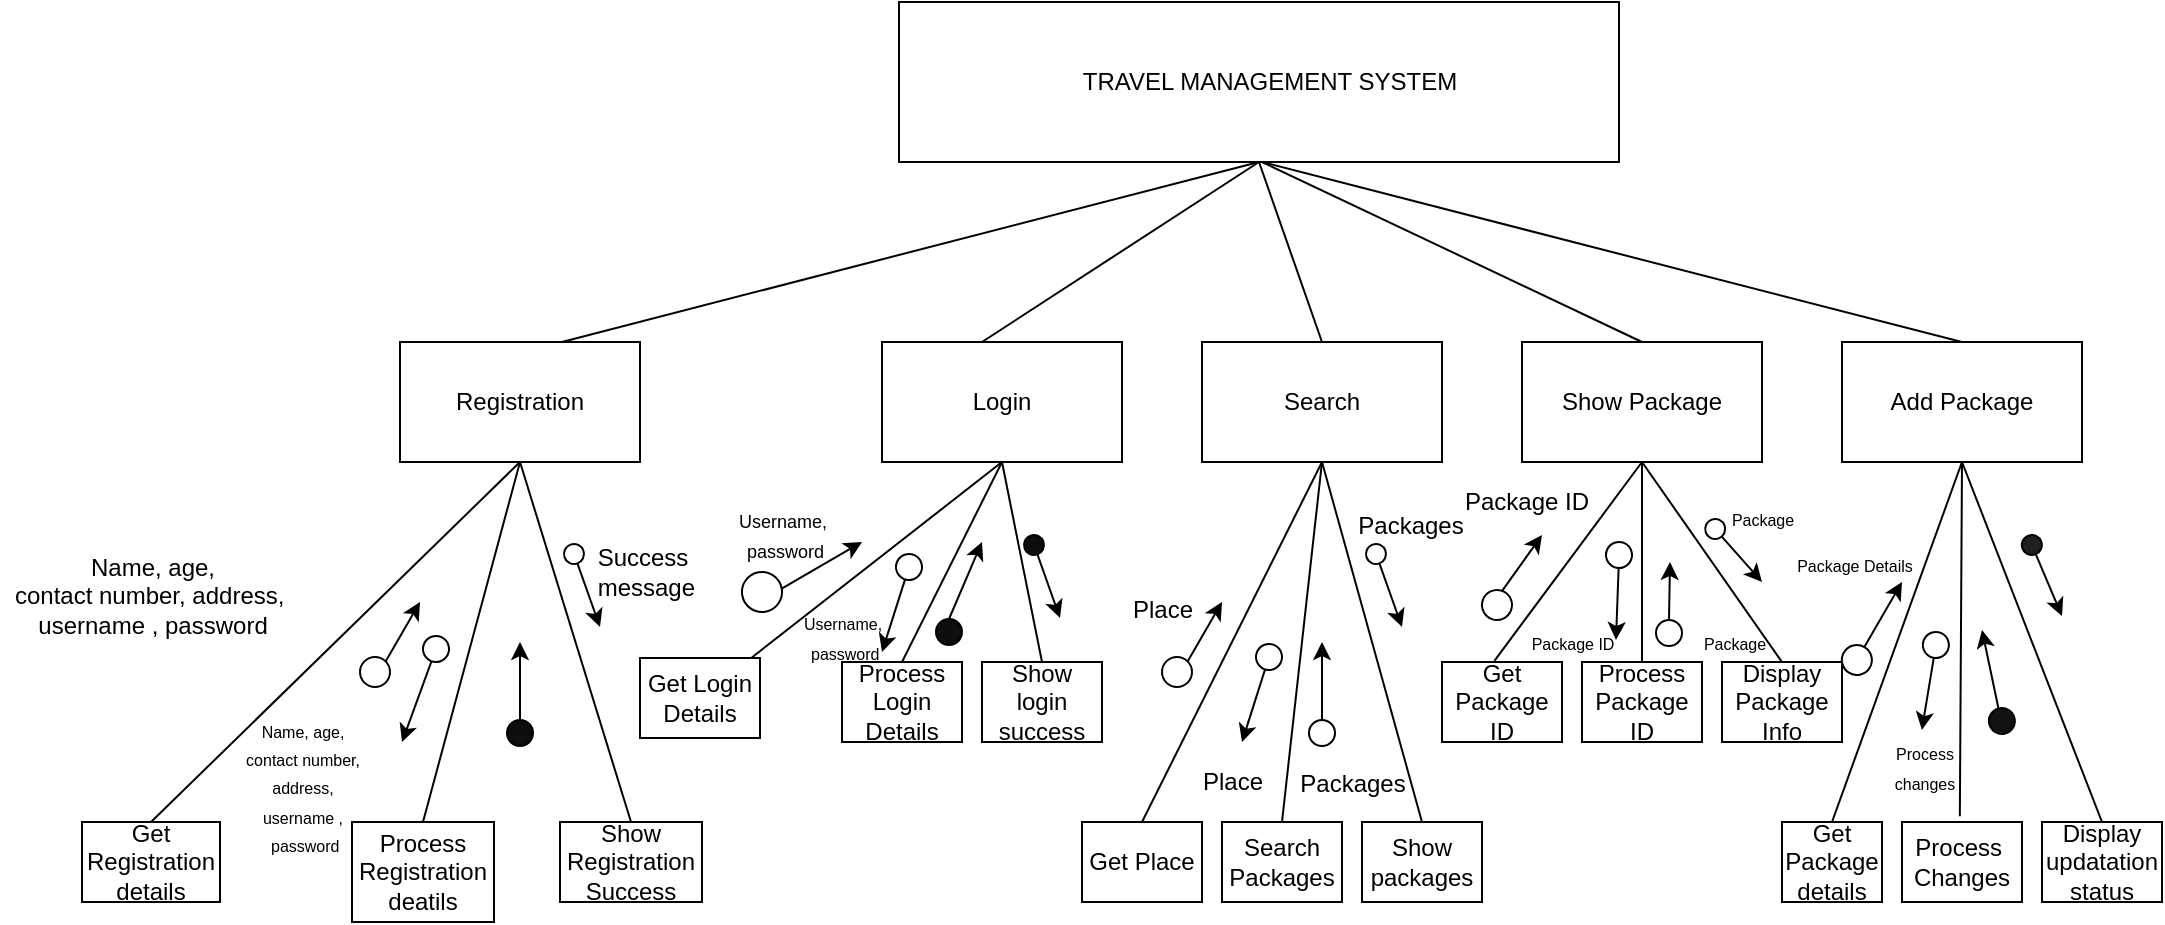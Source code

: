 <mxfile version="12.3.7" type="device" pages="2"><diagram id="CRp9zTCGiHagtlHuNPRY" name="Page-1"><mxGraphModel dx="3660" dy="2400" grid="1" gridSize="10" guides="1" tooltips="1" connect="1" arrows="1" fold="1" page="1" pageScale="1" pageWidth="850" pageHeight="1100" math="0" shadow="0"><root><mxCell id="0"/><mxCell id="1" parent="0"/><mxCell id="l2CjOZbGzAnL8pO-GBah-1" value="" style="rounded=0;whiteSpace=wrap;html=1;" parent="1" vertex="1"><mxGeometry x="-151.5" y="-10" width="360" height="80" as="geometry"/></mxCell><mxCell id="l2CjOZbGzAnL8pO-GBah-2" value="TRAVEL MANAGEMENT SYSTEM" style="text;html=1;strokeColor=none;fillColor=none;align=center;verticalAlign=middle;whiteSpace=wrap;rounded=0;" parent="1" vertex="1"><mxGeometry x="-86.5" y="10" width="240" height="40" as="geometry"/></mxCell><mxCell id="l2CjOZbGzAnL8pO-GBah-3" value="Search" style="rounded=0;whiteSpace=wrap;html=1;" parent="1" vertex="1"><mxGeometry y="160" width="120" height="60" as="geometry"/></mxCell><mxCell id="l2CjOZbGzAnL8pO-GBah-4" value="Show Package" style="rounded=0;whiteSpace=wrap;html=1;" parent="1" vertex="1"><mxGeometry x="160" y="160" width="120" height="60" as="geometry"/></mxCell><mxCell id="l2CjOZbGzAnL8pO-GBah-5" value="Add Package" style="rounded=0;whiteSpace=wrap;html=1;" parent="1" vertex="1"><mxGeometry x="320" y="160" width="120" height="60" as="geometry"/></mxCell><mxCell id="l2CjOZbGzAnL8pO-GBah-10" value="Login" style="rounded=0;whiteSpace=wrap;html=1;" parent="1" vertex="1"><mxGeometry x="-160" y="160" width="120" height="60" as="geometry"/></mxCell><mxCell id="l2CjOZbGzAnL8pO-GBah-11" value="Get Login Details" style="rounded=0;whiteSpace=wrap;html=1;" parent="1" vertex="1"><mxGeometry x="-281" y="318" width="60" height="40" as="geometry"/></mxCell><mxCell id="l2CjOZbGzAnL8pO-GBah-12" value="Process Login Details" style="rounded=0;whiteSpace=wrap;html=1;" parent="1" vertex="1"><mxGeometry x="-180" y="320" width="60" height="40" as="geometry"/></mxCell><mxCell id="l2CjOZbGzAnL8pO-GBah-13" value="Show login success" style="rounded=0;whiteSpace=wrap;html=1;" parent="1" vertex="1"><mxGeometry x="-110" y="320" width="60" height="40" as="geometry"/></mxCell><mxCell id="l2CjOZbGzAnL8pO-GBah-17" value="Get Place" style="rounded=0;whiteSpace=wrap;html=1;" parent="1" vertex="1"><mxGeometry x="-60" y="400" width="60" height="40" as="geometry"/></mxCell><mxCell id="l2CjOZbGzAnL8pO-GBah-18" value="Search Packages" style="rounded=0;whiteSpace=wrap;html=1;" parent="1" vertex="1"><mxGeometry x="10" y="400" width="60" height="40" as="geometry"/></mxCell><mxCell id="l2CjOZbGzAnL8pO-GBah-19" value="Show packages" style="rounded=0;whiteSpace=wrap;html=1;" parent="1" vertex="1"><mxGeometry x="80" y="400" width="60" height="40" as="geometry"/></mxCell><mxCell id="l2CjOZbGzAnL8pO-GBah-20" value="Get Package ID" style="rounded=0;whiteSpace=wrap;html=1;" parent="1" vertex="1"><mxGeometry x="120" y="320" width="60" height="40" as="geometry"/></mxCell><mxCell id="l2CjOZbGzAnL8pO-GBah-21" value="Process Package ID" style="rounded=0;whiteSpace=wrap;html=1;" parent="1" vertex="1"><mxGeometry x="190" y="320" width="60" height="40" as="geometry"/></mxCell><mxCell id="l2CjOZbGzAnL8pO-GBah-22" value="Display Package Info" style="rounded=0;whiteSpace=wrap;html=1;" parent="1" vertex="1"><mxGeometry x="260" y="320" width="60" height="40" as="geometry"/></mxCell><mxCell id="l2CjOZbGzAnL8pO-GBah-23" value="Get&lt;br&gt;Package details" style="rounded=0;whiteSpace=wrap;html=1;" parent="1" vertex="1"><mxGeometry x="290" y="400" width="50" height="40" as="geometry"/></mxCell><mxCell id="l2CjOZbGzAnL8pO-GBah-24" value="Process&amp;nbsp;&lt;br&gt;Changes" style="rounded=0;whiteSpace=wrap;html=1;" parent="1" vertex="1"><mxGeometry x="350" y="400" width="60" height="40" as="geometry"/></mxCell><mxCell id="l2CjOZbGzAnL8pO-GBah-25" value="Display&lt;br&gt;updatation status" style="rounded=0;whiteSpace=wrap;html=1;" parent="1" vertex="1"><mxGeometry x="420" y="400" width="60" height="40" as="geometry"/></mxCell><mxCell id="l2CjOZbGzAnL8pO-GBah-43" value="" style="endArrow=none;html=1;fontFamily=Helvetica;fontSize=11;fontColor=#000000;align=center;strokeColor=#000000;entryX=0.5;entryY=1;entryDx=0;entryDy=0;" parent="1" source="l2CjOZbGzAnL8pO-GBah-11" target="l2CjOZbGzAnL8pO-GBah-10" edge="1"><mxGeometry width="50" height="50" relative="1" as="geometry"><mxPoint x="-210" y="300" as="sourcePoint"/><mxPoint x="-160" y="250" as="targetPoint"/></mxGeometry></mxCell><mxCell id="l2CjOZbGzAnL8pO-GBah-44" value="" style="endArrow=none;html=1;exitX=0.5;exitY=0;exitDx=0;exitDy=0;" parent="1" source="l2CjOZbGzAnL8pO-GBah-12" edge="1"><mxGeometry width="50" height="50" relative="1" as="geometry"><mxPoint x="-130" y="300" as="sourcePoint"/><mxPoint x="-100" y="220" as="targetPoint"/></mxGeometry></mxCell><mxCell id="l2CjOZbGzAnL8pO-GBah-45" value="" style="endArrow=none;html=1;entryX=0.5;entryY=1;entryDx=0;entryDy=0;exitX=0.5;exitY=0;exitDx=0;exitDy=0;" parent="1" source="l2CjOZbGzAnL8pO-GBah-13" target="l2CjOZbGzAnL8pO-GBah-10" edge="1"><mxGeometry width="50" height="50" relative="1" as="geometry"><mxPoint x="-10" y="310" as="sourcePoint"/><mxPoint x="40" y="260" as="targetPoint"/></mxGeometry></mxCell><mxCell id="l2CjOZbGzAnL8pO-GBah-57" value="" style="endArrow=none;html=1;exitX=0.5;exitY=0;exitDx=0;exitDy=0;entryX=0.5;entryY=1;entryDx=0;entryDy=0;" parent="1" source="l2CjOZbGzAnL8pO-GBah-17" target="l2CjOZbGzAnL8pO-GBah-3" edge="1"><mxGeometry width="50" height="50" relative="1" as="geometry"><mxPoint y="320" as="sourcePoint"/><mxPoint x="50" y="270" as="targetPoint"/></mxGeometry></mxCell><mxCell id="l2CjOZbGzAnL8pO-GBah-58" value="" style="endArrow=none;html=1;entryX=0.5;entryY=1;entryDx=0;entryDy=0;exitX=0.5;exitY=0;exitDx=0;exitDy=0;" parent="1" source="l2CjOZbGzAnL8pO-GBah-18" target="l2CjOZbGzAnL8pO-GBah-3" edge="1"><mxGeometry width="50" height="50" relative="1" as="geometry"><mxPoint x="40" y="320" as="sourcePoint"/><mxPoint x="90" y="270" as="targetPoint"/></mxGeometry></mxCell><mxCell id="l2CjOZbGzAnL8pO-GBah-59" value="" style="endArrow=none;html=1;exitX=0.5;exitY=0;exitDx=0;exitDy=0;" parent="1" source="l2CjOZbGzAnL8pO-GBah-19" edge="1"><mxGeometry width="50" height="50" relative="1" as="geometry"><mxPoint x="60" y="300" as="sourcePoint"/><mxPoint x="60" y="220" as="targetPoint"/></mxGeometry></mxCell><mxCell id="l2CjOZbGzAnL8pO-GBah-60" value="" style="endArrow=classic;html=1;exitX=1;exitY=0;exitDx=0;exitDy=0;" parent="1" source="l2CjOZbGzAnL8pO-GBah-61" edge="1"><mxGeometry width="50" height="50" relative="1" as="geometry"><mxPoint y="327.5" as="sourcePoint"/><mxPoint x="10" y="290" as="targetPoint"/></mxGeometry></mxCell><mxCell id="l2CjOZbGzAnL8pO-GBah-61" value="" style="ellipse;whiteSpace=wrap;html=1;aspect=fixed;" parent="1" vertex="1"><mxGeometry x="-20" y="317.5" width="15" height="15" as="geometry"/></mxCell><mxCell id="l2CjOZbGzAnL8pO-GBah-68" value="" style="endArrow=classic;html=1;exitX=1;exitY=0;exitDx=0;exitDy=0;" parent="1" source="l2CjOZbGzAnL8pO-GBah-69" edge="1"><mxGeometry width="50" height="50" relative="1" as="geometry"><mxPoint x="64.976" y="357.5" as="sourcePoint"/><mxPoint x="60" y="310" as="targetPoint"/></mxGeometry></mxCell><mxCell id="l2CjOZbGzAnL8pO-GBah-69" value="" style="ellipse;whiteSpace=wrap;html=1;aspect=fixed;rotation=-45;" parent="1" vertex="1"><mxGeometry x="53.5" y="349" width="13" height="13" as="geometry"/></mxCell><mxCell id="l2CjOZbGzAnL8pO-GBah-82" value="" style="ellipse;whiteSpace=wrap;html=1;aspect=fixed;fillColor=#FFFFFF;fontColor=#000000;rotation=-20;" parent="1" vertex="1"><mxGeometry x="82" y="261" width="10" height="10" as="geometry"/></mxCell><mxCell id="l2CjOZbGzAnL8pO-GBah-83" value="" style="endArrow=classic;html=1;fontColor=#000000;" parent="1" source="l2CjOZbGzAnL8pO-GBah-82" edge="1"><mxGeometry width="50" height="50" relative="1" as="geometry"><mxPoint x="90" y="260.119" as="sourcePoint"/><mxPoint x="100" y="302.5" as="targetPoint"/><Array as="points"/></mxGeometry></mxCell><mxCell id="l2CjOZbGzAnL8pO-GBah-84" value="" style="ellipse;whiteSpace=wrap;html=1;aspect=fixed;fillColor=#FFFFFF;fontColor=#000000;rotation=-20;" parent="1" vertex="1"><mxGeometry x="27" y="311" width="13" height="13" as="geometry"/></mxCell><mxCell id="l2CjOZbGzAnL8pO-GBah-85" value="" style="endArrow=classic;html=1;fontColor=#000000;" parent="1" source="l2CjOZbGzAnL8pO-GBah-84" edge="1"><mxGeometry width="50" height="50" relative="1" as="geometry"><mxPoint x="35" y="312.5" as="sourcePoint"/><mxPoint x="20" y="360" as="targetPoint"/><Array as="points"/></mxGeometry></mxCell><mxCell id="l2CjOZbGzAnL8pO-GBah-90" value="" style="endArrow=none;html=1;fontSize=8;fontColor=#000000;entryX=0.5;entryY=1;entryDx=0;entryDy=0;exitX=0.437;exitY=-0.015;exitDx=0;exitDy=0;exitPerimeter=0;" parent="1" source="l2CjOZbGzAnL8pO-GBah-20" target="l2CjOZbGzAnL8pO-GBah-4" edge="1"><mxGeometry width="50" height="50" relative="1" as="geometry"><mxPoint x="180" y="290" as="sourcePoint"/><mxPoint x="230" y="240" as="targetPoint"/></mxGeometry></mxCell><mxCell id="l2CjOZbGzAnL8pO-GBah-91" value="" style="endArrow=none;html=1;fontSize=8;fontColor=#000000;entryX=0.5;entryY=1;entryDx=0;entryDy=0;exitX=0.5;exitY=0;exitDx=0;exitDy=0;" parent="1" source="l2CjOZbGzAnL8pO-GBah-21" target="l2CjOZbGzAnL8pO-GBah-4" edge="1"><mxGeometry width="50" height="50" relative="1" as="geometry"><mxPoint x="210" y="300" as="sourcePoint"/><mxPoint x="260" y="250" as="targetPoint"/></mxGeometry></mxCell><mxCell id="l2CjOZbGzAnL8pO-GBah-92" value="" style="endArrow=none;html=1;fontSize=8;fontColor=#000000;entryX=0.5;entryY=1;entryDx=0;entryDy=0;exitX=0.5;exitY=0;exitDx=0;exitDy=0;" parent="1" source="l2CjOZbGzAnL8pO-GBah-22" target="l2CjOZbGzAnL8pO-GBah-4" edge="1"><mxGeometry width="50" height="50" relative="1" as="geometry"><mxPoint x="280" y="290" as="sourcePoint"/><mxPoint x="330" y="240" as="targetPoint"/></mxGeometry></mxCell><mxCell id="l2CjOZbGzAnL8pO-GBah-93" value="" style="endArrow=classic;html=1;exitX=1;exitY=0;exitDx=0;exitDy=0;" parent="1" source="l2CjOZbGzAnL8pO-GBah-94" edge="1"><mxGeometry width="50" height="50" relative="1" as="geometry"><mxPoint x="160" y="294" as="sourcePoint"/><mxPoint x="170" y="256.5" as="targetPoint"/></mxGeometry></mxCell><mxCell id="l2CjOZbGzAnL8pO-GBah-94" value="" style="ellipse;whiteSpace=wrap;html=1;aspect=fixed;rotation=-25;" parent="1" vertex="1"><mxGeometry x="140" y="284" width="15" height="15" as="geometry"/></mxCell><mxCell id="l2CjOZbGzAnL8pO-GBah-95" value="" style="ellipse;whiteSpace=wrap;html=1;aspect=fixed;fillColor=#FFFFFF;fontColor=#000000;rotation=-20;" parent="1" vertex="1"><mxGeometry x="202" y="260" width="13" height="13" as="geometry"/></mxCell><mxCell id="l2CjOZbGzAnL8pO-GBah-96" value="" style="endArrow=classic;html=1;fontColor=#000000;" parent="1" source="l2CjOZbGzAnL8pO-GBah-95" edge="1"><mxGeometry width="50" height="50" relative="1" as="geometry"><mxPoint x="210" y="261.5" as="sourcePoint"/><mxPoint x="207" y="309" as="targetPoint"/><Array as="points"/></mxGeometry></mxCell><mxCell id="l2CjOZbGzAnL8pO-GBah-97" value="" style="endArrow=classic;html=1;exitX=1;exitY=0;exitDx=0;exitDy=0;" parent="1" source="l2CjOZbGzAnL8pO-GBah-98" edge="1"><mxGeometry width="50" height="50" relative="1" as="geometry"><mxPoint x="238.476" y="307.5" as="sourcePoint"/><mxPoint x="234" y="270" as="targetPoint"/></mxGeometry></mxCell><mxCell id="l2CjOZbGzAnL8pO-GBah-98" value="" style="ellipse;whiteSpace=wrap;html=1;aspect=fixed;rotation=-45;" parent="1" vertex="1"><mxGeometry x="227" y="299" width="13" height="13" as="geometry"/></mxCell><mxCell id="l2CjOZbGzAnL8pO-GBah-99" value="" style="ellipse;whiteSpace=wrap;html=1;aspect=fixed;fillColor=#FFFFFF;fontColor=#000000;rotation=-20;" parent="1" vertex="1"><mxGeometry x="251.6" y="248.5" width="10" height="10" as="geometry"/></mxCell><mxCell id="l2CjOZbGzAnL8pO-GBah-100" value="" style="endArrow=classic;html=1;fontColor=#000000;" parent="1" source="l2CjOZbGzAnL8pO-GBah-99" edge="1"><mxGeometry width="50" height="50" relative="1" as="geometry"><mxPoint x="259.6" y="247.619" as="sourcePoint"/><mxPoint x="280" y="280" as="targetPoint"/><Array as="points"/></mxGeometry></mxCell><mxCell id="l2CjOZbGzAnL8pO-GBah-101" value="" style="endArrow=none;html=1;fontSize=8;fontColor=#000000;exitX=0.5;exitY=0;exitDx=0;exitDy=0;entryX=0.5;entryY=1;entryDx=0;entryDy=0;" parent="1" source="l2CjOZbGzAnL8pO-GBah-23" target="l2CjOZbGzAnL8pO-GBah-5" edge="1"><mxGeometry width="50" height="50" relative="1" as="geometry"><mxPoint x="330" y="340" as="sourcePoint"/><mxPoint x="380" y="290" as="targetPoint"/></mxGeometry></mxCell><mxCell id="l2CjOZbGzAnL8pO-GBah-102" value="" style="endArrow=none;html=1;fontSize=8;fontColor=#000000;exitX=0.482;exitY=-0.071;exitDx=0;exitDy=0;exitPerimeter=0;entryX=0.5;entryY=1;entryDx=0;entryDy=0;" parent="1" source="l2CjOZbGzAnL8pO-GBah-24" target="l2CjOZbGzAnL8pO-GBah-5" edge="1"><mxGeometry width="50" height="50" relative="1" as="geometry"><mxPoint x="360" y="340" as="sourcePoint"/><mxPoint x="410" y="290" as="targetPoint"/></mxGeometry></mxCell><mxCell id="l2CjOZbGzAnL8pO-GBah-103" value="" style="endArrow=none;html=1;fontSize=8;fontColor=#000000;entryX=0.5;entryY=1;entryDx=0;entryDy=0;exitX=0.5;exitY=0;exitDx=0;exitDy=0;" parent="1" source="l2CjOZbGzAnL8pO-GBah-25" target="l2CjOZbGzAnL8pO-GBah-5" edge="1"><mxGeometry width="50" height="50" relative="1" as="geometry"><mxPoint x="410" y="310" as="sourcePoint"/><mxPoint x="460" y="260" as="targetPoint"/></mxGeometry></mxCell><mxCell id="l2CjOZbGzAnL8pO-GBah-143" value="" style="endArrow=classic;html=1;exitX=1;exitY=0;exitDx=0;exitDy=0;" parent="1" source="l2CjOZbGzAnL8pO-GBah-144" edge="1"><mxGeometry width="50" height="50" relative="1" as="geometry"><mxPoint x="339.929" y="321.5" as="sourcePoint"/><mxPoint x="350" y="280" as="targetPoint"/></mxGeometry></mxCell><mxCell id="l2CjOZbGzAnL8pO-GBah-144" value="" style="ellipse;whiteSpace=wrap;html=1;aspect=fixed;rotation=-15;" parent="1" vertex="1"><mxGeometry x="319.929" y="311.5" width="15" height="15" as="geometry"/></mxCell><mxCell id="l2CjOZbGzAnL8pO-GBah-145" value="" style="endArrow=classic;html=1;exitX=1;exitY=0;exitDx=0;exitDy=0;" parent="1" source="l2CjOZbGzAnL8pO-GBah-146" edge="1"><mxGeometry width="50" height="50" relative="1" as="geometry"><mxPoint x="404.905" y="351.5" as="sourcePoint"/><mxPoint x="390" y="304" as="targetPoint"/></mxGeometry></mxCell><mxCell id="l2CjOZbGzAnL8pO-GBah-146" value="" style="ellipse;whiteSpace=wrap;html=1;aspect=fixed;rotation=-60;fillColor=#121212;" parent="1" vertex="1"><mxGeometry x="393.429" y="343" width="13" height="13" as="geometry"/></mxCell><mxCell id="l2CjOZbGzAnL8pO-GBah-147" value="" style="ellipse;whiteSpace=wrap;html=1;aspect=fixed;fillColor=#1F1F1F;fontColor=#000000;rotation=-20;" parent="1" vertex="1"><mxGeometry x="409.929" y="256.5" width="10" height="10" as="geometry"/></mxCell><mxCell id="l2CjOZbGzAnL8pO-GBah-148" value="" style="endArrow=classic;html=1;fontColor=#000000;" parent="1" source="l2CjOZbGzAnL8pO-GBah-147" edge="1"><mxGeometry width="50" height="50" relative="1" as="geometry"><mxPoint x="429.929" y="254.119" as="sourcePoint"/><mxPoint x="430" y="297" as="targetPoint"/><Array as="points"/></mxGeometry></mxCell><mxCell id="l2CjOZbGzAnL8pO-GBah-149" value="" style="ellipse;whiteSpace=wrap;html=1;aspect=fixed;fillColor=#FFFFFF;fontColor=#000000;rotation=-20;" parent="1" vertex="1"><mxGeometry x="360.429" y="305" width="13" height="13" as="geometry"/></mxCell><mxCell id="l2CjOZbGzAnL8pO-GBah-150" value="" style="endArrow=classic;html=1;fontColor=#000000;" parent="1" source="l2CjOZbGzAnL8pO-GBah-149" edge="1"><mxGeometry width="50" height="50" relative="1" as="geometry"><mxPoint x="374.929" y="306.5" as="sourcePoint"/><mxPoint x="359.929" y="354" as="targetPoint"/><Array as="points"/></mxGeometry></mxCell><mxCell id="l2CjOZbGzAnL8pO-GBah-176" value="" style="endArrow=classic;html=1;exitX=1;exitY=0;exitDx=0;exitDy=0;" parent="1" source="l2CjOZbGzAnL8pO-GBah-177" edge="1"><mxGeometry width="50" height="50" relative="1" as="geometry"><mxPoint x="-185" y="290.5" as="sourcePoint"/><mxPoint x="-170" y="260" as="targetPoint"/></mxGeometry></mxCell><mxCell id="l2CjOZbGzAnL8pO-GBah-177" value="" style="ellipse;whiteSpace=wrap;html=1;aspect=fixed;direction=south;rotation=-55;" parent="1" vertex="1"><mxGeometry x="-230" y="275" width="20" height="20" as="geometry"/></mxCell><mxCell id="UNgpAKeGbJllyDozlTfH-8" value="Registration" style="rounded=0;whiteSpace=wrap;html=1;" parent="1" vertex="1"><mxGeometry x="-401" y="160" width="120" height="60" as="geometry"/></mxCell><mxCell id="UNgpAKeGbJllyDozlTfH-9" value="Get Registration details" style="rounded=0;whiteSpace=wrap;html=1;" parent="1" vertex="1"><mxGeometry x="-560" y="400" width="69" height="40" as="geometry"/></mxCell><mxCell id="UNgpAKeGbJllyDozlTfH-10" value="Process Registration deatils" style="rounded=0;whiteSpace=wrap;html=1;" parent="1" vertex="1"><mxGeometry x="-425" y="400" width="71" height="50" as="geometry"/></mxCell><mxCell id="UNgpAKeGbJllyDozlTfH-11" value="Show Registration Success" style="rounded=0;whiteSpace=wrap;html=1;" parent="1" vertex="1"><mxGeometry x="-321" y="400" width="71" height="40" as="geometry"/></mxCell><mxCell id="UNgpAKeGbJllyDozlTfH-14" value="" style="endArrow=none;html=1;exitX=0.5;exitY=0;exitDx=0;exitDy=0;entryX=0.5;entryY=1;entryDx=0;entryDy=0;" parent="1" source="UNgpAKeGbJllyDozlTfH-9" target="UNgpAKeGbJllyDozlTfH-8" edge="1"><mxGeometry width="50" height="50" relative="1" as="geometry"><mxPoint x="-401" y="320" as="sourcePoint"/><mxPoint x="-351" y="270" as="targetPoint"/></mxGeometry></mxCell><mxCell id="UNgpAKeGbJllyDozlTfH-15" value="" style="endArrow=none;html=1;entryX=0.5;entryY=1;entryDx=0;entryDy=0;exitX=0.5;exitY=0;exitDx=0;exitDy=0;" parent="1" source="UNgpAKeGbJllyDozlTfH-10" target="UNgpAKeGbJllyDozlTfH-8" edge="1"><mxGeometry width="50" height="50" relative="1" as="geometry"><mxPoint x="-361" y="320" as="sourcePoint"/><mxPoint x="-311" y="270" as="targetPoint"/></mxGeometry></mxCell><mxCell id="UNgpAKeGbJllyDozlTfH-16" value="" style="endArrow=none;html=1;exitX=0.5;exitY=0;exitDx=0;exitDy=0;" parent="1" source="UNgpAKeGbJllyDozlTfH-11" edge="1"><mxGeometry width="50" height="50" relative="1" as="geometry"><mxPoint x="-341" y="300" as="sourcePoint"/><mxPoint x="-341" y="220" as="targetPoint"/></mxGeometry></mxCell><mxCell id="UNgpAKeGbJllyDozlTfH-17" value="" style="endArrow=classic;html=1;exitX=1;exitY=0;exitDx=0;exitDy=0;" parent="1" source="UNgpAKeGbJllyDozlTfH-18" edge="1"><mxGeometry width="50" height="50" relative="1" as="geometry"><mxPoint x="-401" y="327.5" as="sourcePoint"/><mxPoint x="-391" y="290" as="targetPoint"/></mxGeometry></mxCell><mxCell id="UNgpAKeGbJllyDozlTfH-18" value="" style="ellipse;whiteSpace=wrap;html=1;aspect=fixed;" parent="1" vertex="1"><mxGeometry x="-421" y="317.5" width="15" height="15" as="geometry"/></mxCell><mxCell id="UNgpAKeGbJllyDozlTfH-19" value="" style="endArrow=classic;html=1;exitX=1;exitY=0;exitDx=0;exitDy=0;" parent="1" source="UNgpAKeGbJllyDozlTfH-20" edge="1"><mxGeometry width="50" height="50" relative="1" as="geometry"><mxPoint x="-336.024" y="357.5" as="sourcePoint"/><mxPoint x="-341" y="310" as="targetPoint"/></mxGeometry></mxCell><mxCell id="UNgpAKeGbJllyDozlTfH-20" value="" style="ellipse;whiteSpace=wrap;html=1;aspect=fixed;rotation=-45;fillColor=#0D0D0D;" parent="1" vertex="1"><mxGeometry x="-347.5" y="349" width="13" height="13" as="geometry"/></mxCell><mxCell id="UNgpAKeGbJllyDozlTfH-21" value="" style="ellipse;whiteSpace=wrap;html=1;aspect=fixed;fillColor=#FFFFFF;fontColor=#000000;rotation=-20;" parent="1" vertex="1"><mxGeometry x="-319" y="261" width="10" height="10" as="geometry"/></mxCell><mxCell id="UNgpAKeGbJllyDozlTfH-22" value="" style="endArrow=classic;html=1;fontColor=#000000;" parent="1" source="UNgpAKeGbJllyDozlTfH-21" edge="1"><mxGeometry width="50" height="50" relative="1" as="geometry"><mxPoint x="-311" y="260.119" as="sourcePoint"/><mxPoint x="-301" y="302.5" as="targetPoint"/><Array as="points"/></mxGeometry></mxCell><mxCell id="UNgpAKeGbJllyDozlTfH-23" value="" style="ellipse;whiteSpace=wrap;html=1;aspect=fixed;fillColor=#FFFFFF;fontColor=#000000;rotation=-20;" parent="1" vertex="1"><mxGeometry x="-389.5" y="307" width="13" height="13" as="geometry"/></mxCell><mxCell id="UNgpAKeGbJllyDozlTfH-24" value="" style="endArrow=classic;html=1;fontColor=#000000;" parent="1" source="UNgpAKeGbJllyDozlTfH-23" edge="1"><mxGeometry width="50" height="50" relative="1" as="geometry"><mxPoint x="-366" y="312.5" as="sourcePoint"/><mxPoint x="-400" y="360" as="targetPoint"/><Array as="points"/></mxGeometry></mxCell><mxCell id="UNgpAKeGbJllyDozlTfH-31" value="Name, age, &lt;br&gt;contact number, address,&amp;nbsp;&lt;br&gt;username , password" style="text;html=1;align=center;verticalAlign=middle;resizable=0;points=[];;autosize=1;" parent="1" vertex="1"><mxGeometry x="-600.5" y="262" width="150" height="50" as="geometry"/></mxCell><mxCell id="UNgpAKeGbJllyDozlTfH-32" value="Success&lt;br&gt;&amp;nbsp;message" style="text;html=1;align=center;verticalAlign=middle;resizable=0;points=[];;autosize=1;" parent="1" vertex="1"><mxGeometry x="-315" y="260" width="70" height="30" as="geometry"/></mxCell><mxCell id="UNgpAKeGbJllyDozlTfH-37" value="&lt;font style=&quot;font-size: 8px&quot;&gt;Name, age, &lt;br&gt;contact number,&lt;br&gt;&amp;nbsp;address,&amp;nbsp;&lt;br&gt;username ,&lt;br&gt;&amp;nbsp;password&lt;/font&gt;" style="text;html=1;align=center;verticalAlign=middle;resizable=0;points=[];;autosize=1;" parent="1" vertex="1"><mxGeometry x="-485.5" y="336.5" width="70" height="90" as="geometry"/></mxCell><mxCell id="UNgpAKeGbJllyDozlTfH-38" value="&lt;font style=&quot;font-size: 9px&quot;&gt;Username,&lt;br&gt;&amp;nbsp;password&lt;/font&gt;" style="text;html=1;align=center;verticalAlign=middle;resizable=0;points=[];;autosize=1;" parent="1" vertex="1"><mxGeometry x="-240" y="236" width="60" height="40" as="geometry"/></mxCell><mxCell id="F5dqhQECM7obD0h_TI1t-2" value="" style="ellipse;whiteSpace=wrap;html=1;aspect=fixed;fillColor=#FFFFFF;fontColor=#000000;rotation=-20;" vertex="1" parent="1"><mxGeometry x="-153" y="266" width="13" height="13" as="geometry"/></mxCell><mxCell id="F5dqhQECM7obD0h_TI1t-3" value="" style="endArrow=classic;html=1;fontColor=#000000;" edge="1" parent="1" source="F5dqhQECM7obD0h_TI1t-2"><mxGeometry width="50" height="50" relative="1" as="geometry"><mxPoint x="-145" y="267.5" as="sourcePoint"/><mxPoint x="-160" y="315" as="targetPoint"/><Array as="points"/></mxGeometry></mxCell><mxCell id="F5dqhQECM7obD0h_TI1t-4" value="&lt;font style=&quot;font-size: 8px&quot;&gt;Username,&lt;br&gt;&amp;nbsp;password&lt;/font&gt;" style="text;html=1;align=center;verticalAlign=middle;resizable=0;points=[];;autosize=1;" vertex="1" parent="1"><mxGeometry x="-205" y="287" width="50" height="40" as="geometry"/></mxCell><mxCell id="F5dqhQECM7obD0h_TI1t-5" value="" style="endArrow=classic;html=1;exitX=1;exitY=0;exitDx=0;exitDy=0;" edge="1" parent="1" source="F5dqhQECM7obD0h_TI1t-6"><mxGeometry width="50" height="50" relative="1" as="geometry"><mxPoint x="-121.524" y="307" as="sourcePoint"/><mxPoint x="-110" y="260" as="targetPoint"/></mxGeometry></mxCell><mxCell id="F5dqhQECM7obD0h_TI1t-6" value="" style="ellipse;whiteSpace=wrap;html=1;aspect=fixed;rotation=-45;fillColor=#0D0D0D;" vertex="1" parent="1"><mxGeometry x="-133" y="298.5" width="13" height="13" as="geometry"/></mxCell><mxCell id="F5dqhQECM7obD0h_TI1t-7" value="" style="ellipse;whiteSpace=wrap;html=1;aspect=fixed;fillColor=#0D0D0D;fontColor=#000000;rotation=-20;" vertex="1" parent="1"><mxGeometry x="-89" y="256.5" width="10" height="10" as="geometry"/></mxCell><mxCell id="F5dqhQECM7obD0h_TI1t-8" value="" style="endArrow=classic;html=1;fontColor=#000000;" edge="1" parent="1" source="F5dqhQECM7obD0h_TI1t-7"><mxGeometry width="50" height="50" relative="1" as="geometry"><mxPoint x="-81" y="255.619" as="sourcePoint"/><mxPoint x="-71" y="298" as="targetPoint"/><Array as="points"/></mxGeometry></mxCell><mxCell id="F5dqhQECM7obD0h_TI1t-10" value="Place" style="text;html=1;align=center;verticalAlign=middle;resizable=0;points=[];;autosize=1;" vertex="1" parent="1"><mxGeometry x="-45" y="284" width="50" height="20" as="geometry"/></mxCell><mxCell id="F5dqhQECM7obD0h_TI1t-11" value="Place" style="text;html=1;align=center;verticalAlign=middle;resizable=0;points=[];;autosize=1;" vertex="1" parent="1"><mxGeometry x="-10" y="370" width="50" height="20" as="geometry"/></mxCell><mxCell id="F5dqhQECM7obD0h_TI1t-12" value="Packages" style="text;html=1;align=center;verticalAlign=middle;resizable=0;points=[];;autosize=1;" vertex="1" parent="1"><mxGeometry x="40" y="371" width="70" height="20" as="geometry"/></mxCell><mxCell id="F5dqhQECM7obD0h_TI1t-13" value="Packages" style="text;html=1;align=center;verticalAlign=middle;resizable=0;points=[];;autosize=1;" vertex="1" parent="1"><mxGeometry x="69" y="242" width="70" height="20" as="geometry"/></mxCell><mxCell id="F5dqhQECM7obD0h_TI1t-14" value="Package ID" style="text;html=1;align=center;verticalAlign=middle;resizable=0;points=[];;autosize=1;" vertex="1" parent="1"><mxGeometry x="122" y="230" width="80" height="20" as="geometry"/></mxCell><mxCell id="F5dqhQECM7obD0h_TI1t-15" value="&lt;font style=&quot;font-size: 8px&quot;&gt;Package &lt;/font&gt;&lt;font style=&quot;font-size: 8px&quot;&gt;ID&lt;/font&gt;" style="text;html=1;align=center;verticalAlign=middle;resizable=0;points=[];;autosize=1;" vertex="1" parent="1"><mxGeometry x="155" y="300" width="60" height="20" as="geometry"/></mxCell><mxCell id="F5dqhQECM7obD0h_TI1t-16" value="&lt;font style=&quot;font-size: 8px&quot;&gt;Package&lt;/font&gt;" style="text;html=1;align=center;verticalAlign=middle;resizable=0;points=[];;autosize=1;" vertex="1" parent="1"><mxGeometry x="241" y="300" width="50" height="20" as="geometry"/></mxCell><mxCell id="F5dqhQECM7obD0h_TI1t-17" value="&lt;font style=&quot;font-size: 8px&quot;&gt;Package&lt;/font&gt;" style="text;html=1;align=center;verticalAlign=middle;resizable=0;points=[];;autosize=1;" vertex="1" parent="1"><mxGeometry x="255" y="238" width="50" height="20" as="geometry"/></mxCell><mxCell id="F5dqhQECM7obD0h_TI1t-18" value="&lt;font style=&quot;font-size: 8px&quot;&gt;Package Details&lt;/font&gt;" style="text;html=1;align=center;verticalAlign=middle;resizable=0;points=[];;autosize=1;" vertex="1" parent="1"><mxGeometry x="291" y="261" width="70" height="20" as="geometry"/></mxCell><mxCell id="F5dqhQECM7obD0h_TI1t-19" value="&lt;font style=&quot;font-size: 8px&quot;&gt;Process &lt;br&gt;changes&lt;/font&gt;" style="text;html=1;align=center;verticalAlign=middle;resizable=0;points=[];;autosize=1;" vertex="1" parent="1"><mxGeometry x="336" y="352" width="50" height="40" as="geometry"/></mxCell><mxCell id="4ZJzCDU3FlDTasYwhRQh-1" value="" style="endArrow=none;html=1;entryX=0.5;entryY=1;entryDx=0;entryDy=0;" edge="1" parent="1" target="l2CjOZbGzAnL8pO-GBah-1"><mxGeometry width="50" height="50" relative="1" as="geometry"><mxPoint x="-320" y="160" as="sourcePoint"/><mxPoint x="-270" y="110" as="targetPoint"/></mxGeometry></mxCell><mxCell id="4ZJzCDU3FlDTasYwhRQh-2" value="" style="endArrow=none;html=1;entryX=0.5;entryY=1;entryDx=0;entryDy=0;" edge="1" parent="1" target="l2CjOZbGzAnL8pO-GBah-1"><mxGeometry width="50" height="50" relative="1" as="geometry"><mxPoint x="-110" y="160" as="sourcePoint"/><mxPoint x="-60" y="110" as="targetPoint"/></mxGeometry></mxCell><mxCell id="4ZJzCDU3FlDTasYwhRQh-3" value="" style="endArrow=none;html=1;exitX=0.5;exitY=0;exitDx=0;exitDy=0;entryX=0.5;entryY=1;entryDx=0;entryDy=0;" edge="1" parent="1" source="l2CjOZbGzAnL8pO-GBah-3" target="l2CjOZbGzAnL8pO-GBah-1"><mxGeometry width="50" height="50" relative="1" as="geometry"><mxPoint x="50" y="140" as="sourcePoint"/><mxPoint x="100" y="90" as="targetPoint"/></mxGeometry></mxCell><mxCell id="4ZJzCDU3FlDTasYwhRQh-4" value="" style="endArrow=none;html=1;exitX=0.5;exitY=0;exitDx=0;exitDy=0;" edge="1" parent="1" source="l2CjOZbGzAnL8pO-GBah-4"><mxGeometry width="50" height="50" relative="1" as="geometry"><mxPoint x="110" y="130" as="sourcePoint"/><mxPoint x="30" y="70" as="targetPoint"/></mxGeometry></mxCell><mxCell id="4ZJzCDU3FlDTasYwhRQh-5" value="" style="endArrow=none;html=1;exitX=0.5;exitY=0;exitDx=0;exitDy=0;" edge="1" parent="1" source="l2CjOZbGzAnL8pO-GBah-5"><mxGeometry width="50" height="50" relative="1" as="geometry"><mxPoint x="240" y="110" as="sourcePoint"/><mxPoint x="30" y="70" as="targetPoint"/></mxGeometry></mxCell></root></mxGraphModel></diagram><diagram id="d2sSA8bxDGZbE8vDlfiQ" name="Page-2"><mxGraphModel dx="1322" dy="612" grid="1" gridSize="10" guides="1" tooltips="1" connect="1" arrows="1" fold="1" page="1" pageScale="1" pageWidth="850" pageHeight="1100" math="0" shadow="0"><root><mxCell id="3VpJOP1ASLyQbWTjVnvd-0"/><mxCell id="3VpJOP1ASLyQbWTjVnvd-1" parent="3VpJOP1ASLyQbWTjVnvd-0"/><mxCell id="3VpJOP1ASLyQbWTjVnvd-2" value="Delete Package" style="rounded=0;whiteSpace=wrap;html=1;" vertex="1" parent="3VpJOP1ASLyQbWTjVnvd-1"><mxGeometry x="480" y="160" width="120" height="60" as="geometry"/></mxCell><mxCell id="3VpJOP1ASLyQbWTjVnvd-3" value="Update Package" style="rounded=0;whiteSpace=wrap;html=1;" vertex="1" parent="3VpJOP1ASLyQbWTjVnvd-1"><mxGeometry x="640" y="160" width="120" height="60" as="geometry"/></mxCell><mxCell id="3VpJOP1ASLyQbWTjVnvd-4" value="Book Package" style="rounded=0;whiteSpace=wrap;html=1;" vertex="1" parent="3VpJOP1ASLyQbWTjVnvd-1"><mxGeometry x="800" y="160" width="120" height="60" as="geometry"/></mxCell><mxCell id="3VpJOP1ASLyQbWTjVnvd-5" value="Make Payment" style="rounded=0;whiteSpace=wrap;html=1;" vertex="1" parent="3VpJOP1ASLyQbWTjVnvd-1"><mxGeometry x="960" y="160" width="120" height="60" as="geometry"/></mxCell><mxCell id="3VpJOP1ASLyQbWTjVnvd-6" value="Get PackageID" style="rounded=0;whiteSpace=wrap;html=1;" vertex="1" parent="3VpJOP1ASLyQbWTjVnvd-1"><mxGeometry x="440" y="320" width="60" height="40" as="geometry"/></mxCell><mxCell id="3VpJOP1ASLyQbWTjVnvd-7" value="Process,&amp;nbsp; delete package" style="rounded=0;whiteSpace=wrap;html=1;" vertex="1" parent="3VpJOP1ASLyQbWTjVnvd-1"><mxGeometry x="510" y="320" width="60" height="40" as="geometry"/></mxCell><mxCell id="3VpJOP1ASLyQbWTjVnvd-8" value="Display status" style="rounded=0;whiteSpace=wrap;html=1;" vertex="1" parent="3VpJOP1ASLyQbWTjVnvd-1"><mxGeometry x="580" y="320" width="60" height="40" as="geometry"/></mxCell><mxCell id="3VpJOP1ASLyQbWTjVnvd-9" value="Get Changes" style="rounded=0;whiteSpace=wrap;html=1;" vertex="1" parent="3VpJOP1ASLyQbWTjVnvd-1"><mxGeometry x="600" y="400" width="60" height="40" as="geometry"/></mxCell><mxCell id="3VpJOP1ASLyQbWTjVnvd-10" value="Process Changes" style="rounded=0;whiteSpace=wrap;html=1;" vertex="1" parent="3VpJOP1ASLyQbWTjVnvd-1"><mxGeometry x="670" y="400" width="60" height="40" as="geometry"/></mxCell><mxCell id="3VpJOP1ASLyQbWTjVnvd-11" value="Display Changes" style="rounded=0;whiteSpace=wrap;html=1;" vertex="1" parent="3VpJOP1ASLyQbWTjVnvd-1"><mxGeometry x="740" y="400" width="70" height="40" as="geometry"/></mxCell><mxCell id="3VpJOP1ASLyQbWTjVnvd-12" value="get booked Package ID" style="rounded=0;whiteSpace=wrap;html=1;" vertex="1" parent="3VpJOP1ASLyQbWTjVnvd-1"><mxGeometry x="770" y="320" width="60" height="50" as="geometry"/></mxCell><mxCell id="3VpJOP1ASLyQbWTjVnvd-13" value="Process b Package id" style="rounded=0;whiteSpace=wrap;html=1;" vertex="1" parent="3VpJOP1ASLyQbWTjVnvd-1"><mxGeometry x="840" y="320" width="60" height="40" as="geometry"/></mxCell><mxCell id="3VpJOP1ASLyQbWTjVnvd-14" value="Display package info" style="rounded=0;whiteSpace=wrap;html=1;" vertex="1" parent="3VpJOP1ASLyQbWTjVnvd-1"><mxGeometry x="910" y="320" width="60" height="40" as="geometry"/></mxCell><mxCell id="3VpJOP1ASLyQbWTjVnvd-15" value="get payment details" style="rounded=0;whiteSpace=wrap;html=1;" vertex="1" parent="3VpJOP1ASLyQbWTjVnvd-1"><mxGeometry x="950" y="400" width="60" height="40" as="geometry"/></mxCell><mxCell id="3VpJOP1ASLyQbWTjVnvd-16" value="Process Payment details" style="rounded=0;whiteSpace=wrap;html=1;" vertex="1" parent="3VpJOP1ASLyQbWTjVnvd-1"><mxGeometry x="1020" y="400" width="60" height="40" as="geometry"/></mxCell><mxCell id="3VpJOP1ASLyQbWTjVnvd-17" value="Show receipt" style="rounded=0;whiteSpace=wrap;html=1;" vertex="1" parent="3VpJOP1ASLyQbWTjVnvd-1"><mxGeometry x="1090" y="400" width="60" height="40" as="geometry"/></mxCell><mxCell id="3VpJOP1ASLyQbWTjVnvd-18" value="" style="endArrow=none;html=1;fontSize=8;fontColor=#000000;exitX=0.5;exitY=0;exitDx=0;exitDy=0;entryX=0.5;entryY=1;entryDx=0;entryDy=0;" edge="1" parent="3VpJOP1ASLyQbWTjVnvd-1" source="3VpJOP1ASLyQbWTjVnvd-6" target="3VpJOP1ASLyQbWTjVnvd-2"><mxGeometry width="50" height="50" relative="1" as="geometry"><mxPoint x="460" y="300" as="sourcePoint"/><mxPoint x="510" y="250" as="targetPoint"/></mxGeometry></mxCell><mxCell id="3VpJOP1ASLyQbWTjVnvd-19" value="" style="endArrow=none;html=1;fontSize=8;fontColor=#000000;exitX=0.5;exitY=0;exitDx=0;exitDy=0;" edge="1" parent="3VpJOP1ASLyQbWTjVnvd-1" source="3VpJOP1ASLyQbWTjVnvd-7"><mxGeometry width="50" height="50" relative="1" as="geometry"><mxPoint x="530" y="300" as="sourcePoint"/><mxPoint x="540" y="220" as="targetPoint"/></mxGeometry></mxCell><mxCell id="3VpJOP1ASLyQbWTjVnvd-20" value="" style="endArrow=none;html=1;fontSize=8;fontColor=#000000;entryX=0.5;entryY=1;entryDx=0;entryDy=0;exitX=0.5;exitY=0;exitDx=0;exitDy=0;" edge="1" parent="3VpJOP1ASLyQbWTjVnvd-1" source="3VpJOP1ASLyQbWTjVnvd-8" target="3VpJOP1ASLyQbWTjVnvd-2"><mxGeometry width="50" height="50" relative="1" as="geometry"><mxPoint x="590" y="300" as="sourcePoint"/><mxPoint x="640" y="250" as="targetPoint"/></mxGeometry></mxCell><mxCell id="3VpJOP1ASLyQbWTjVnvd-21" value="" style="endArrow=none;html=1;fontSize=8;fontColor=#000000;exitX=0.5;exitY=0;exitDx=0;exitDy=0;entryX=0.5;entryY=1;entryDx=0;entryDy=0;" edge="1" parent="3VpJOP1ASLyQbWTjVnvd-1" source="3VpJOP1ASLyQbWTjVnvd-9" target="3VpJOP1ASLyQbWTjVnvd-3"><mxGeometry width="50" height="50" relative="1" as="geometry"><mxPoint x="640" y="320" as="sourcePoint"/><mxPoint x="690" y="270" as="targetPoint"/></mxGeometry></mxCell><mxCell id="3VpJOP1ASLyQbWTjVnvd-22" value="" style="endArrow=none;html=1;fontSize=8;fontColor=#000000;exitX=0.5;exitY=0;exitDx=0;exitDy=0;entryX=0.5;entryY=1;entryDx=0;entryDy=0;" edge="1" parent="3VpJOP1ASLyQbWTjVnvd-1" source="3VpJOP1ASLyQbWTjVnvd-10" target="3VpJOP1ASLyQbWTjVnvd-3"><mxGeometry width="50" height="50" relative="1" as="geometry"><mxPoint x="680" y="360" as="sourcePoint"/><mxPoint x="730" y="310" as="targetPoint"/></mxGeometry></mxCell><mxCell id="3VpJOP1ASLyQbWTjVnvd-23" value="" style="endArrow=none;html=1;fontSize=8;fontColor=#000000;entryX=0.5;entryY=1;entryDx=0;entryDy=0;exitX=0.5;exitY=0;exitDx=0;exitDy=0;" edge="1" parent="3VpJOP1ASLyQbWTjVnvd-1" source="3VpJOP1ASLyQbWTjVnvd-11" target="3VpJOP1ASLyQbWTjVnvd-3"><mxGeometry width="50" height="50" relative="1" as="geometry"><mxPoint x="720" y="320" as="sourcePoint"/><mxPoint x="770" y="270" as="targetPoint"/></mxGeometry></mxCell><mxCell id="3VpJOP1ASLyQbWTjVnvd-24" value="" style="endArrow=none;html=1;fontSize=8;fontColor=#000000;exitX=0.5;exitY=0;exitDx=0;exitDy=0;entryX=0.5;entryY=1;entryDx=0;entryDy=0;" edge="1" parent="3VpJOP1ASLyQbWTjVnvd-1"><mxGeometry width="50" height="50" relative="1" as="geometry"><mxPoint x="791.905" y="320" as="sourcePoint"/><mxPoint x="861.905" y="220" as="targetPoint"/></mxGeometry></mxCell><mxCell id="3VpJOP1ASLyQbWTjVnvd-25" value="" style="endArrow=none;html=1;fontSize=8;fontColor=#000000;exitX=0.5;exitY=0;exitDx=0;exitDy=0;" edge="1" parent="3VpJOP1ASLyQbWTjVnvd-1"><mxGeometry width="50" height="50" relative="1" as="geometry"><mxPoint x="861.905" y="320" as="sourcePoint"/><mxPoint x="861.905" y="220" as="targetPoint"/></mxGeometry></mxCell><mxCell id="3VpJOP1ASLyQbWTjVnvd-26" value="" style="endArrow=none;html=1;fontSize=8;fontColor=#000000;entryX=0.5;entryY=1;entryDx=0;entryDy=0;exitX=0.5;exitY=0;exitDx=0;exitDy=0;" edge="1" parent="3VpJOP1ASLyQbWTjVnvd-1"><mxGeometry width="50" height="50" relative="1" as="geometry"><mxPoint x="931.905" y="320" as="sourcePoint"/><mxPoint x="861.905" y="220" as="targetPoint"/></mxGeometry></mxCell><mxCell id="3VpJOP1ASLyQbWTjVnvd-27" value="" style="endArrow=none;html=1;fontSize=8;fontColor=#000000;exitX=0.5;exitY=0;exitDx=0;exitDy=0;entryX=0.5;entryY=1;entryDx=0;entryDy=0;" edge="1" parent="3VpJOP1ASLyQbWTjVnvd-1" source="3VpJOP1ASLyQbWTjVnvd-15" target="3VpJOP1ASLyQbWTjVnvd-5"><mxGeometry width="50" height="50" relative="1" as="geometry"><mxPoint x="969.857" y="400" as="sourcePoint"/><mxPoint x="1039.857" y="220" as="targetPoint"/></mxGeometry></mxCell><mxCell id="3VpJOP1ASLyQbWTjVnvd-28" value="" style="endArrow=none;html=1;fontSize=8;fontColor=#000000;exitX=0.5;exitY=0;exitDx=0;exitDy=0;entryX=0.5;entryY=1;entryDx=0;entryDy=0;" edge="1" parent="3VpJOP1ASLyQbWTjVnvd-1" source="3VpJOP1ASLyQbWTjVnvd-16" target="3VpJOP1ASLyQbWTjVnvd-5"><mxGeometry width="50" height="50" relative="1" as="geometry"><mxPoint x="1039.857" y="400" as="sourcePoint"/><mxPoint x="1039.857" y="220" as="targetPoint"/></mxGeometry></mxCell><mxCell id="3VpJOP1ASLyQbWTjVnvd-29" value="" style="endArrow=none;html=1;fontSize=8;fontColor=#000000;entryX=0.5;entryY=1;entryDx=0;entryDy=0;exitX=0.5;exitY=0;exitDx=0;exitDy=0;" edge="1" parent="3VpJOP1ASLyQbWTjVnvd-1" source="3VpJOP1ASLyQbWTjVnvd-17" target="3VpJOP1ASLyQbWTjVnvd-5"><mxGeometry width="50" height="50" relative="1" as="geometry"><mxPoint x="1114.857" y="400" as="sourcePoint"/><mxPoint x="1039.857" y="220" as="targetPoint"/></mxGeometry></mxCell><mxCell id="3VpJOP1ASLyQbWTjVnvd-30" value="" style="endArrow=classic;html=1;exitX=1;exitY=0;exitDx=0;exitDy=0;" edge="1" parent="3VpJOP1ASLyQbWTjVnvd-1" source="3VpJOP1ASLyQbWTjVnvd-31"><mxGeometry width="50" height="50" relative="1" as="geometry"><mxPoint x="479.905" y="294" as="sourcePoint"/><mxPoint x="489.905" y="256.5" as="targetPoint"/></mxGeometry></mxCell><mxCell id="3VpJOP1ASLyQbWTjVnvd-31" value="" style="ellipse;whiteSpace=wrap;html=1;aspect=fixed;rotation=-25;" vertex="1" parent="3VpJOP1ASLyQbWTjVnvd-1"><mxGeometry x="459.905" y="284" width="15" height="15" as="geometry"/></mxCell><mxCell id="3VpJOP1ASLyQbWTjVnvd-32" value="" style="ellipse;whiteSpace=wrap;html=1;aspect=fixed;fillColor=#FFFFFF;fontColor=#000000;rotation=-20;" vertex="1" parent="3VpJOP1ASLyQbWTjVnvd-1"><mxGeometry x="521.905" y="260" width="13" height="13" as="geometry"/></mxCell><mxCell id="3VpJOP1ASLyQbWTjVnvd-33" value="" style="endArrow=classic;html=1;fontColor=#000000;" edge="1" parent="3VpJOP1ASLyQbWTjVnvd-1" source="3VpJOP1ASLyQbWTjVnvd-32"><mxGeometry width="50" height="50" relative="1" as="geometry"><mxPoint x="529.905" y="261.5" as="sourcePoint"/><mxPoint x="526.905" y="309" as="targetPoint"/><Array as="points"/></mxGeometry></mxCell><mxCell id="3VpJOP1ASLyQbWTjVnvd-34" value="" style="endArrow=classic;html=1;exitX=1;exitY=0;exitDx=0;exitDy=0;" edge="1" parent="3VpJOP1ASLyQbWTjVnvd-1" source="3VpJOP1ASLyQbWTjVnvd-35"><mxGeometry width="50" height="50" relative="1" as="geometry"><mxPoint x="558.381" y="307.5" as="sourcePoint"/><mxPoint x="553.905" y="270" as="targetPoint"/></mxGeometry></mxCell><mxCell id="3VpJOP1ASLyQbWTjVnvd-35" value="" style="ellipse;whiteSpace=wrap;html=1;aspect=fixed;rotation=-45;fillColor=#080808;" vertex="1" parent="3VpJOP1ASLyQbWTjVnvd-1"><mxGeometry x="546.905" y="299" width="13" height="13" as="geometry"/></mxCell><mxCell id="3VpJOP1ASLyQbWTjVnvd-36" value="" style="ellipse;whiteSpace=wrap;html=1;aspect=fixed;fillColor=#080808;fontColor=#000000;rotation=-20;" vertex="1" parent="3VpJOP1ASLyQbWTjVnvd-1"><mxGeometry x="571.505" y="248.5" width="10" height="10" as="geometry"/></mxCell><mxCell id="3VpJOP1ASLyQbWTjVnvd-37" value="" style="endArrow=classic;html=1;fontColor=#000000;" edge="1" parent="3VpJOP1ASLyQbWTjVnvd-1" source="3VpJOP1ASLyQbWTjVnvd-36"><mxGeometry width="50" height="50" relative="1" as="geometry"><mxPoint x="579.505" y="247.619" as="sourcePoint"/><mxPoint x="599.905" y="280" as="targetPoint"/><Array as="points"/></mxGeometry></mxCell><mxCell id="3VpJOP1ASLyQbWTjVnvd-38" value="" style="endArrow=classic;html=1;exitX=1;exitY=0;exitDx=0;exitDy=0;" edge="1" parent="3VpJOP1ASLyQbWTjVnvd-1" source="3VpJOP1ASLyQbWTjVnvd-39"><mxGeometry width="50" height="50" relative="1" as="geometry"><mxPoint x="802.452" y="288.5" as="sourcePoint"/><mxPoint x="812.452" y="251" as="targetPoint"/></mxGeometry></mxCell><mxCell id="3VpJOP1ASLyQbWTjVnvd-39" value="" style="ellipse;whiteSpace=wrap;html=1;aspect=fixed;rotation=-25;" vertex="1" parent="3VpJOP1ASLyQbWTjVnvd-1"><mxGeometry x="782.452" y="278.5" width="15" height="15" as="geometry"/></mxCell><mxCell id="3VpJOP1ASLyQbWTjVnvd-40" value="" style="ellipse;whiteSpace=wrap;html=1;aspect=fixed;fillColor=#FFFFFF;fontColor=#000000;rotation=-20;" vertex="1" parent="3VpJOP1ASLyQbWTjVnvd-1"><mxGeometry x="844.452" y="254.5" width="13" height="13" as="geometry"/></mxCell><mxCell id="3VpJOP1ASLyQbWTjVnvd-41" value="" style="endArrow=classic;html=1;fontColor=#000000;" edge="1" parent="3VpJOP1ASLyQbWTjVnvd-1" source="3VpJOP1ASLyQbWTjVnvd-40"><mxGeometry width="50" height="50" relative="1" as="geometry"><mxPoint x="852.452" y="256" as="sourcePoint"/><mxPoint x="849.452" y="303.5" as="targetPoint"/><Array as="points"/></mxGeometry></mxCell><mxCell id="3VpJOP1ASLyQbWTjVnvd-42" value="" style="endArrow=classic;html=1;exitX=1;exitY=0;exitDx=0;exitDy=0;" edge="1" parent="3VpJOP1ASLyQbWTjVnvd-1" source="3VpJOP1ASLyQbWTjVnvd-43"><mxGeometry width="50" height="50" relative="1" as="geometry"><mxPoint x="880.929" y="302" as="sourcePoint"/><mxPoint x="876.452" y="264.5" as="targetPoint"/></mxGeometry></mxCell><mxCell id="3VpJOP1ASLyQbWTjVnvd-43" value="" style="ellipse;whiteSpace=wrap;html=1;aspect=fixed;rotation=-45;" vertex="1" parent="3VpJOP1ASLyQbWTjVnvd-1"><mxGeometry x="869.452" y="293.5" width="13" height="13" as="geometry"/></mxCell><mxCell id="3VpJOP1ASLyQbWTjVnvd-44" value="" style="ellipse;whiteSpace=wrap;html=1;aspect=fixed;fillColor=#FFFFFF;fontColor=#000000;rotation=-20;" vertex="1" parent="3VpJOP1ASLyQbWTjVnvd-1"><mxGeometry x="894.052" y="243" width="10" height="10" as="geometry"/></mxCell><mxCell id="3VpJOP1ASLyQbWTjVnvd-45" value="" style="endArrow=classic;html=1;fontColor=#000000;" edge="1" parent="3VpJOP1ASLyQbWTjVnvd-1" source="3VpJOP1ASLyQbWTjVnvd-44"><mxGeometry width="50" height="50" relative="1" as="geometry"><mxPoint x="902.052" y="242.119" as="sourcePoint"/><mxPoint x="922.452" y="274.5" as="targetPoint"/><Array as="points"/></mxGeometry></mxCell><mxCell id="3VpJOP1ASLyQbWTjVnvd-46" value="" style="endArrow=classic;html=1;exitX=1;exitY=0;exitDx=0;exitDy=0;" edge="1" parent="3VpJOP1ASLyQbWTjVnvd-1" source="3VpJOP1ASLyQbWTjVnvd-47"><mxGeometry width="50" height="50" relative="1" as="geometry"><mxPoint x="656.833" y="316.5" as="sourcePoint"/><mxPoint x="663.5" y="279.5" as="targetPoint"/></mxGeometry></mxCell><mxCell id="3VpJOP1ASLyQbWTjVnvd-47" value="" style="ellipse;whiteSpace=wrap;html=1;aspect=fixed;" vertex="1" parent="3VpJOP1ASLyQbWTjVnvd-1"><mxGeometry x="636.833" y="306.5" width="15" height="15" as="geometry"/></mxCell><mxCell id="3VpJOP1ASLyQbWTjVnvd-48" value="" style="endArrow=classic;html=1;exitX=1;exitY=0;exitDx=0;exitDy=0;" edge="1" parent="3VpJOP1ASLyQbWTjVnvd-1" source="3VpJOP1ASLyQbWTjVnvd-49"><mxGeometry width="50" height="50" relative="1" as="geometry"><mxPoint x="721.81" y="346.5" as="sourcePoint"/><mxPoint x="710" y="299" as="targetPoint"/></mxGeometry></mxCell><mxCell id="3VpJOP1ASLyQbWTjVnvd-49" value="" style="ellipse;whiteSpace=wrap;html=1;aspect=fixed;rotation=-60;" vertex="1" parent="3VpJOP1ASLyQbWTjVnvd-1"><mxGeometry x="710.333" y="338" width="13" height="13" as="geometry"/></mxCell><mxCell id="3VpJOP1ASLyQbWTjVnvd-50" value="" style="ellipse;whiteSpace=wrap;html=1;aspect=fixed;fillColor=#FFFFFF;fontColor=#000000;rotation=-20;" vertex="1" parent="3VpJOP1ASLyQbWTjVnvd-1"><mxGeometry x="729.833" y="253" width="10" height="10" as="geometry"/></mxCell><mxCell id="3VpJOP1ASLyQbWTjVnvd-51" value="" style="endArrow=classic;html=1;fontColor=#000000;" edge="1" parent="3VpJOP1ASLyQbWTjVnvd-1" source="3VpJOP1ASLyQbWTjVnvd-50"><mxGeometry width="50" height="50" relative="1" as="geometry"><mxPoint x="746.833" y="249.119" as="sourcePoint"/><mxPoint x="750" y="292" as="targetPoint"/><Array as="points"/></mxGeometry></mxCell><mxCell id="3VpJOP1ASLyQbWTjVnvd-52" value="" style="ellipse;whiteSpace=wrap;html=1;aspect=fixed;fillColor=#FFFFFF;fontColor=#000000;rotation=-20;" vertex="1" parent="3VpJOP1ASLyQbWTjVnvd-1"><mxGeometry x="683.833" y="300" width="13" height="13" as="geometry"/></mxCell><mxCell id="3VpJOP1ASLyQbWTjVnvd-53" value="" style="endArrow=classic;html=1;fontColor=#000000;" edge="1" parent="3VpJOP1ASLyQbWTjVnvd-1" source="3VpJOP1ASLyQbWTjVnvd-52"><mxGeometry width="50" height="50" relative="1" as="geometry"><mxPoint x="691.833" y="301.5" as="sourcePoint"/><mxPoint x="688" y="349" as="targetPoint"/><Array as="points"/></mxGeometry></mxCell><mxCell id="3VpJOP1ASLyQbWTjVnvd-54" value="" style="endArrow=classic;html=1;exitX=1;exitY=0;exitDx=0;exitDy=0;" edge="1" parent="3VpJOP1ASLyQbWTjVnvd-1" source="3VpJOP1ASLyQbWTjVnvd-55"><mxGeometry width="50" height="50" relative="1" as="geometry"><mxPoint x="996.071" y="315" as="sourcePoint"/><mxPoint x="1000" y="278" as="targetPoint"/></mxGeometry></mxCell><mxCell id="3VpJOP1ASLyQbWTjVnvd-55" value="" style="ellipse;whiteSpace=wrap;html=1;aspect=fixed;rotation=-10;" vertex="1" parent="3VpJOP1ASLyQbWTjVnvd-1"><mxGeometry x="976.071" y="305" width="15" height="15" as="geometry"/></mxCell><mxCell id="3VpJOP1ASLyQbWTjVnvd-56" value="" style="endArrow=classic;html=1;exitX=1;exitY=0;exitDx=0;exitDy=0;" edge="1" parent="3VpJOP1ASLyQbWTjVnvd-1" source="3VpJOP1ASLyQbWTjVnvd-57"><mxGeometry width="50" height="50" relative="1" as="geometry"><mxPoint x="1061.048" y="345" as="sourcePoint"/><mxPoint x="1040" y="298" as="targetPoint"/></mxGeometry></mxCell><mxCell id="3VpJOP1ASLyQbWTjVnvd-57" value="" style="ellipse;whiteSpace=wrap;html=1;aspect=fixed;rotation=-75;" vertex="1" parent="3VpJOP1ASLyQbWTjVnvd-1"><mxGeometry x="1049.571" y="336.5" width="13" height="13" as="geometry"/></mxCell><mxCell id="3VpJOP1ASLyQbWTjVnvd-58" value="" style="ellipse;whiteSpace=wrap;html=1;aspect=fixed;fillColor=#FFFFFF;fontColor=#000000;rotation=-20;" vertex="1" parent="3VpJOP1ASLyQbWTjVnvd-1"><mxGeometry x="1056.071" y="252" width="10" height="10" as="geometry"/></mxCell><mxCell id="3VpJOP1ASLyQbWTjVnvd-59" value="" style="endArrow=classic;html=1;fontColor=#000000;" edge="1" parent="3VpJOP1ASLyQbWTjVnvd-1" source="3VpJOP1ASLyQbWTjVnvd-58"><mxGeometry width="50" height="50" relative="1" as="geometry"><mxPoint x="1064.071" y="251.119" as="sourcePoint"/><mxPoint x="1074.071" y="293.5" as="targetPoint"/><Array as="points"/></mxGeometry></mxCell><mxCell id="3VpJOP1ASLyQbWTjVnvd-60" value="" style="ellipse;whiteSpace=wrap;html=1;aspect=fixed;fillColor=#FFFFFF;fontColor=#000000;rotation=-20;" vertex="1" parent="3VpJOP1ASLyQbWTjVnvd-1"><mxGeometry x="1016.571" y="298.5" width="13" height="13" as="geometry"/></mxCell><mxCell id="3VpJOP1ASLyQbWTjVnvd-61" value="" style="endArrow=classic;html=1;fontColor=#000000;" edge="1" parent="3VpJOP1ASLyQbWTjVnvd-1" source="3VpJOP1ASLyQbWTjVnvd-60"><mxGeometry width="50" height="50" relative="1" as="geometry"><mxPoint x="1031.071" y="300" as="sourcePoint"/><mxPoint x="1022" y="348" as="targetPoint"/><Array as="points"/></mxGeometry></mxCell><mxCell id="flUI_wk_N5uxwlLAJF65-0" value="&lt;font style=&quot;font-size: 8px&quot;&gt;Package ID&lt;/font&gt;" style="text;html=1;align=center;verticalAlign=middle;resizable=0;points=[];;autosize=1;" vertex="1" parent="3VpJOP1ASLyQbWTjVnvd-1"><mxGeometry x="400" y="250" width="60" height="20" as="geometry"/></mxCell><mxCell id="flUI_wk_N5uxwlLAJF65-1" value="&lt;font style=&quot;font-size: 8px&quot;&gt;Package ID&lt;/font&gt;" style="text;html=1;align=center;verticalAlign=middle;resizable=0;points=[];;autosize=1;" vertex="1" parent="3VpJOP1ASLyQbWTjVnvd-1"><mxGeometry x="480" y="301.5" width="60" height="20" as="geometry"/></mxCell><mxCell id="flUI_wk_N5uxwlLAJF65-2" value="&lt;font style=&quot;font-size: 8px&quot;&gt;Package ID&amp;nbsp;&lt;br&gt;Changes&lt;/font&gt;" style="text;html=1;align=center;verticalAlign=middle;resizable=0;points=[];;autosize=1;" vertex="1" parent="3VpJOP1ASLyQbWTjVnvd-1"><mxGeometry x="614.5" y="248" width="60" height="40" as="geometry"/></mxCell><mxCell id="flUI_wk_N5uxwlLAJF65-3" value="&lt;font style=&quot;font-size: 8px&quot;&gt;Package ID&amp;nbsp;&lt;br&gt;Changes&lt;/font&gt;" style="text;html=1;align=center;verticalAlign=middle;resizable=0;points=[];;autosize=1;" vertex="1" parent="3VpJOP1ASLyQbWTjVnvd-1"><mxGeometry x="640" y="344.5" width="60" height="40" as="geometry"/></mxCell><mxCell id="flUI_wk_N5uxwlLAJF65-4" value="Package" style="text;html=1;align=center;verticalAlign=middle;resizable=0;points=[];;autosize=1;" vertex="1" parent="3VpJOP1ASLyQbWTjVnvd-1"><mxGeometry x="701" y="369" width="60" height="20" as="geometry"/></mxCell><mxCell id="flUI_wk_N5uxwlLAJF65-5" value="Package" style="text;html=1;align=center;verticalAlign=middle;resizable=0;points=[];;autosize=1;" vertex="1" parent="3VpJOP1ASLyQbWTjVnvd-1"><mxGeometry x="731" y="234" width="60" height="20" as="geometry"/></mxCell><mxCell id="flUI_wk_N5uxwlLAJF65-6" value="&lt;font style=&quot;font-size: 8px&quot;&gt;Package ID&amp;nbsp;&lt;br&gt;&lt;br&gt;&lt;/font&gt;" style="text;html=1;align=center;verticalAlign=middle;resizable=0;points=[];;autosize=1;" vertex="1" parent="3VpJOP1ASLyQbWTjVnvd-1"><mxGeometry x="780" y="222" width="60" height="40" as="geometry"/></mxCell><mxCell id="flUI_wk_N5uxwlLAJF65-7" value="&lt;font style=&quot;font-size: 8px&quot;&gt;Package ID&lt;/font&gt;" style="text;html=1;align=center;verticalAlign=middle;resizable=0;points=[];;autosize=1;" vertex="1" parent="3VpJOP1ASLyQbWTjVnvd-1"><mxGeometry x="808" y="302" width="60" height="20" as="geometry"/></mxCell><mxCell id="flUI_wk_N5uxwlLAJF65-8" value="&lt;font style=&quot;font-size: 8px&quot;&gt;Booking ID&lt;/font&gt;" style="text;html=1;align=center;verticalAlign=middle;resizable=0;points=[];;autosize=1;" vertex="1" parent="3VpJOP1ASLyQbWTjVnvd-1"><mxGeometry x="874" y="299" width="50" height="20" as="geometry"/></mxCell><mxCell id="flUI_wk_N5uxwlLAJF65-9" value="Booking id" style="text;html=1;align=center;verticalAlign=middle;resizable=0;points=[];;autosize=1;" vertex="1" parent="3VpJOP1ASLyQbWTjVnvd-1"><mxGeometry x="891" y="228" width="70" height="20" as="geometry"/></mxCell><mxCell id="flUI_wk_N5uxwlLAJF65-10" value="Payment&amp;nbsp;&lt;br&gt;details" style="text;html=1;align=center;verticalAlign=middle;resizable=0;points=[];;autosize=1;" vertex="1" parent="3VpJOP1ASLyQbWTjVnvd-1"><mxGeometry x="935" y="268" width="70" height="30" as="geometry"/></mxCell><mxCell id="flUI_wk_N5uxwlLAJF65-11" value="Payment&lt;br&gt;Details" style="text;html=1;align=center;verticalAlign=middle;resizable=0;points=[];;autosize=1;" vertex="1" parent="3VpJOP1ASLyQbWTjVnvd-1"><mxGeometry x="983.5" y="364.5" width="60" height="30" as="geometry"/></mxCell><mxCell id="flUI_wk_N5uxwlLAJF65-12" value="receipt" style="text;html=1;align=center;verticalAlign=middle;resizable=0;points=[];;autosize=1;" vertex="1" parent="3VpJOP1ASLyQbWTjVnvd-1"><mxGeometry x="1043" y="358" width="50" height="20" as="geometry"/></mxCell><mxCell id="flUI_wk_N5uxwlLAJF65-13" value="receipt" style="text;html=1;align=center;verticalAlign=middle;resizable=0;points=[];;autosize=1;" vertex="1" parent="3VpJOP1ASLyQbWTjVnvd-1"><mxGeometry x="1066" y="242" width="50" height="20" as="geometry"/></mxCell><mxCell id="ZmPetjhvm0xJS2GFu3Zp-0" value="" style="rounded=0;whiteSpace=wrap;html=1;" vertex="1" parent="3VpJOP1ASLyQbWTjVnvd-1"><mxGeometry x="590" y="20" width="360" height="80" as="geometry"/></mxCell><mxCell id="ZmPetjhvm0xJS2GFu3Zp-1" value="TRAVEL MANAGEMENT SYSTEM" style="text;html=1;strokeColor=none;fillColor=none;align=center;verticalAlign=middle;whiteSpace=wrap;rounded=0;" vertex="1" parent="3VpJOP1ASLyQbWTjVnvd-1"><mxGeometry x="655" y="40" width="240" height="40" as="geometry"/></mxCell><mxCell id="ZmPetjhvm0xJS2GFu3Zp-2" value="" style="endArrow=none;html=1;entryX=0.5;entryY=1;entryDx=0;entryDy=0;" edge="1" parent="3VpJOP1ASLyQbWTjVnvd-1" target="ZmPetjhvm0xJS2GFu3Zp-0"><mxGeometry width="50" height="50" relative="1" as="geometry"><mxPoint x="540" y="160" as="sourcePoint"/><mxPoint x="590" y="110" as="targetPoint"/></mxGeometry></mxCell><mxCell id="ZmPetjhvm0xJS2GFu3Zp-3" value="" style="endArrow=none;html=1;" edge="1" parent="3VpJOP1ASLyQbWTjVnvd-1"><mxGeometry width="50" height="50" relative="1" as="geometry"><mxPoint x="710" y="160" as="sourcePoint"/><mxPoint x="770" y="100" as="targetPoint"/></mxGeometry></mxCell><mxCell id="ZmPetjhvm0xJS2GFu3Zp-4" value="" style="endArrow=none;html=1;" edge="1" parent="3VpJOP1ASLyQbWTjVnvd-1"><mxGeometry width="50" height="50" relative="1" as="geometry"><mxPoint x="860" y="160" as="sourcePoint"/><mxPoint x="770" y="100" as="targetPoint"/></mxGeometry></mxCell><mxCell id="ZmPetjhvm0xJS2GFu3Zp-5" value="" style="endArrow=none;html=1;exitX=0.5;exitY=0;exitDx=0;exitDy=0;entryX=0.5;entryY=1;entryDx=0;entryDy=0;" edge="1" parent="3VpJOP1ASLyQbWTjVnvd-1" source="3VpJOP1ASLyQbWTjVnvd-5" target="ZmPetjhvm0xJS2GFu3Zp-0"><mxGeometry width="50" height="50" relative="1" as="geometry"><mxPoint x="980" y="140" as="sourcePoint"/><mxPoint x="1030" y="90" as="targetPoint"/></mxGeometry></mxCell></root></mxGraphModel></diagram></mxfile>